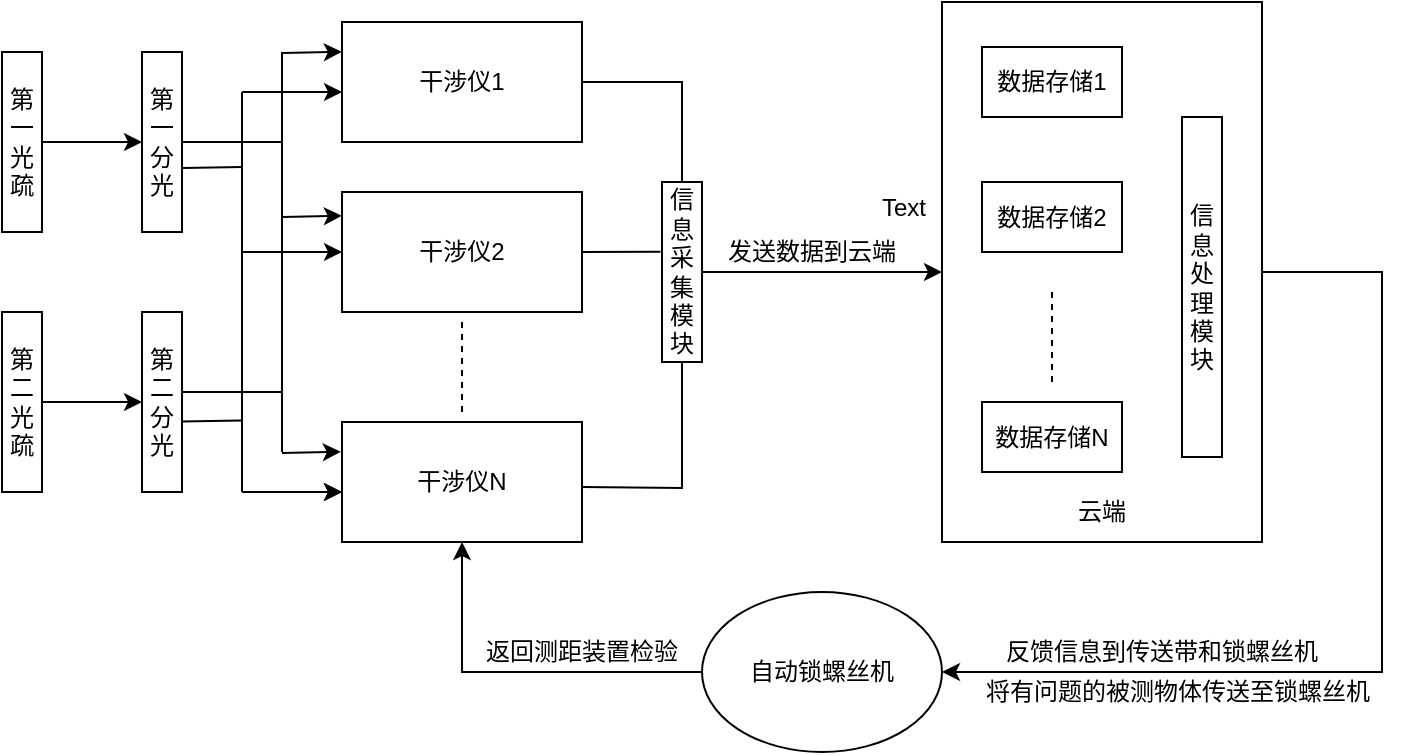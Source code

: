 <mxfile version="12.1.1" type="github" pages="1">
  <diagram id="TRQZRxFE2UUnhZVy3Vv9" name="Page-1">
    <mxGraphModel dx="1798" dy="504" grid="1" gridSize="10" guides="1" tooltips="1" connect="1" arrows="1" fold="1" page="1" pageScale="1" pageWidth="827" pageHeight="1169" math="0" shadow="0">
      <root>
        <mxCell id="0"/>
        <mxCell id="1" parent="0"/>
        <mxCell id="ImjWVZS0eTyNnuTtl9i0-17" value="" style="rounded=0;whiteSpace=wrap;html=1;" parent="1" vertex="1">
          <mxGeometry x="400" y="455" width="160" height="270" as="geometry"/>
        </mxCell>
        <mxCell id="ImjWVZS0eTyNnuTtl9i0-1" value="干涉仪1" style="rounded=0;whiteSpace=wrap;html=1;" parent="1" vertex="1">
          <mxGeometry x="100" y="465" width="120" height="60" as="geometry"/>
        </mxCell>
        <mxCell id="ImjWVZS0eTyNnuTtl9i0-2" value="干涉仪2" style="rounded=0;whiteSpace=wrap;html=1;" parent="1" vertex="1">
          <mxGeometry x="100" y="550" width="120" height="60" as="geometry"/>
        </mxCell>
        <mxCell id="ImjWVZS0eTyNnuTtl9i0-3" value="干涉仪N" style="rounded=0;whiteSpace=wrap;html=1;" parent="1" vertex="1">
          <mxGeometry x="100" y="665" width="120" height="60" as="geometry"/>
        </mxCell>
        <mxCell id="ImjWVZS0eTyNnuTtl9i0-4" value="第一光疏" style="rounded=0;whiteSpace=wrap;html=1;" parent="1" vertex="1">
          <mxGeometry x="-70" y="480" width="20" height="90" as="geometry"/>
        </mxCell>
        <mxCell id="ImjWVZS0eTyNnuTtl9i0-6" value="第一分光" style="rounded=0;whiteSpace=wrap;html=1;" parent="1" vertex="1">
          <mxGeometry y="480" width="20" height="90" as="geometry"/>
        </mxCell>
        <mxCell id="ImjWVZS0eTyNnuTtl9i0-7" value="第二光疏" style="rounded=0;whiteSpace=wrap;html=1;" parent="1" vertex="1">
          <mxGeometry x="-70" y="610" width="20" height="90" as="geometry"/>
        </mxCell>
        <mxCell id="ImjWVZS0eTyNnuTtl9i0-8" value="第二分光" style="rounded=0;whiteSpace=wrap;html=1;" parent="1" vertex="1">
          <mxGeometry y="610" width="20" height="90" as="geometry"/>
        </mxCell>
        <mxCell id="ImjWVZS0eTyNnuTtl9i0-9" value="信息采集模块" style="rounded=0;whiteSpace=wrap;html=1;" parent="1" vertex="1">
          <mxGeometry x="260" y="545" width="20" height="90" as="geometry"/>
        </mxCell>
        <mxCell id="ImjWVZS0eTyNnuTtl9i0-11" value="数据存储1" style="rounded=0;whiteSpace=wrap;html=1;" parent="1" vertex="1">
          <mxGeometry x="420" y="477.5" width="70" height="35" as="geometry"/>
        </mxCell>
        <mxCell id="ImjWVZS0eTyNnuTtl9i0-14" value="信息处理模块" style="rounded=0;whiteSpace=wrap;html=1;" parent="1" vertex="1">
          <mxGeometry x="520" y="512.5" width="20" height="170" as="geometry"/>
        </mxCell>
        <mxCell id="ImjWVZS0eTyNnuTtl9i0-20" value="" style="endArrow=none;dashed=1;html=1;rounded=0;" parent="1" edge="1">
          <mxGeometry width="50" height="50" relative="1" as="geometry">
            <mxPoint x="160" y="660" as="sourcePoint"/>
            <mxPoint x="160" y="615" as="targetPoint"/>
          </mxGeometry>
        </mxCell>
        <mxCell id="ImjWVZS0eTyNnuTtl9i0-24" value="" style="endArrow=classic;html=1;entryX=0;entryY=0.5;entryDx=0;entryDy=0;exitX=1;exitY=0.5;exitDx=0;exitDy=0;rounded=0;" parent="1" source="ImjWVZS0eTyNnuTtl9i0-4" target="ImjWVZS0eTyNnuTtl9i0-6" edge="1">
          <mxGeometry width="50" height="50" relative="1" as="geometry">
            <mxPoint x="-90" y="540" as="sourcePoint"/>
            <mxPoint x="-40" y="490" as="targetPoint"/>
          </mxGeometry>
        </mxCell>
        <mxCell id="ImjWVZS0eTyNnuTtl9i0-25" value="" style="endArrow=classic;html=1;entryX=0;entryY=0.5;entryDx=0;entryDy=0;rounded=0;" parent="1" edge="1">
          <mxGeometry width="50" height="50" relative="1" as="geometry">
            <mxPoint x="-50" y="655" as="sourcePoint"/>
            <mxPoint y="655" as="targetPoint"/>
          </mxGeometry>
        </mxCell>
        <mxCell id="ImjWVZS0eTyNnuTtl9i0-26" value="数据存储2" style="rounded=0;whiteSpace=wrap;html=1;" parent="1" vertex="1">
          <mxGeometry x="420" y="545" width="70" height="35" as="geometry"/>
        </mxCell>
        <mxCell id="ImjWVZS0eTyNnuTtl9i0-27" value="数据存储N" style="rounded=0;whiteSpace=wrap;html=1;" parent="1" vertex="1">
          <mxGeometry x="420" y="655" width="70" height="35" as="geometry"/>
        </mxCell>
        <mxCell id="ImjWVZS0eTyNnuTtl9i0-28" value="" style="endArrow=none;dashed=1;html=1;rounded=0;" parent="1" edge="1">
          <mxGeometry width="50" height="50" relative="1" as="geometry">
            <mxPoint x="455" y="645" as="sourcePoint"/>
            <mxPoint x="455" y="600" as="targetPoint"/>
          </mxGeometry>
        </mxCell>
        <mxCell id="ImjWVZS0eTyNnuTtl9i0-32" value="" style="endArrow=none;html=1;entryX=0.5;entryY=0;entryDx=0;entryDy=0;rounded=0;" parent="1" target="ImjWVZS0eTyNnuTtl9i0-9" edge="1">
          <mxGeometry width="50" height="50" relative="1" as="geometry">
            <mxPoint x="220" y="495" as="sourcePoint"/>
            <mxPoint x="270" y="495" as="targetPoint"/>
            <Array as="points">
              <mxPoint x="270" y="495"/>
            </Array>
          </mxGeometry>
        </mxCell>
        <mxCell id="ImjWVZS0eTyNnuTtl9i0-33" value="" style="endArrow=none;html=1;entryX=0.5;entryY=1;entryDx=0;entryDy=0;rounded=0;" parent="1" target="ImjWVZS0eTyNnuTtl9i0-9" edge="1">
          <mxGeometry width="50" height="50" relative="1" as="geometry">
            <mxPoint x="220" y="697.5" as="sourcePoint"/>
            <mxPoint x="270" y="647.5" as="targetPoint"/>
            <Array as="points">
              <mxPoint x="270" y="698"/>
            </Array>
          </mxGeometry>
        </mxCell>
        <mxCell id="ImjWVZS0eTyNnuTtl9i0-38" value="" style="endArrow=none;html=1;exitX=1;exitY=0.5;exitDx=0;exitDy=0;entryX=-0.038;entryY=0.388;entryDx=0;entryDy=0;entryPerimeter=0;rounded=0;" parent="1" source="ImjWVZS0eTyNnuTtl9i0-2" target="ImjWVZS0eTyNnuTtl9i0-9" edge="1">
          <mxGeometry width="50" height="50" relative="1" as="geometry">
            <mxPoint x="210" y="620" as="sourcePoint"/>
            <mxPoint x="260" y="570" as="targetPoint"/>
          </mxGeometry>
        </mxCell>
        <mxCell id="ImjWVZS0eTyNnuTtl9i0-52" value="" style="endArrow=none;html=1;rounded=0;" parent="1" edge="1">
          <mxGeometry width="50" height="50" relative="1" as="geometry">
            <mxPoint x="70" y="680" as="sourcePoint"/>
            <mxPoint x="70" y="480" as="targetPoint"/>
          </mxGeometry>
        </mxCell>
        <mxCell id="ImjWVZS0eTyNnuTtl9i0-53" value="" style="endArrow=none;html=1;rounded=0;" parent="1" edge="1">
          <mxGeometry width="50" height="50" relative="1" as="geometry">
            <mxPoint x="50" y="700" as="sourcePoint"/>
            <mxPoint x="50" y="500" as="targetPoint"/>
          </mxGeometry>
        </mxCell>
        <mxCell id="ImjWVZS0eTyNnuTtl9i0-56" value="" style="endArrow=classic;html=1;entryX=-0.005;entryY=0.407;entryDx=0;entryDy=0;entryPerimeter=0;" parent="1" edge="1">
          <mxGeometry width="50" height="50" relative="1" as="geometry">
            <mxPoint x="70.5" y="562.5" as="sourcePoint"/>
            <mxPoint x="99.9" y="561.92" as="targetPoint"/>
          </mxGeometry>
        </mxCell>
        <mxCell id="ImjWVZS0eTyNnuTtl9i0-59" value="" style="endArrow=classic;html=1;entryX=-0.005;entryY=0.407;entryDx=0;entryDy=0;entryPerimeter=0;" parent="1" edge="1">
          <mxGeometry width="50" height="50" relative="1" as="geometry">
            <mxPoint x="70.5" y="480.5" as="sourcePoint"/>
            <mxPoint x="99.9" y="479.92" as="targetPoint"/>
          </mxGeometry>
        </mxCell>
        <mxCell id="ImjWVZS0eTyNnuTtl9i0-60" value="" style="endArrow=classic;html=1;entryX=-0.005;entryY=0.407;entryDx=0;entryDy=0;entryPerimeter=0;" parent="1" edge="1">
          <mxGeometry width="50" height="50" relative="1" as="geometry">
            <mxPoint x="70" y="680.5" as="sourcePoint"/>
            <mxPoint x="99.4" y="679.92" as="targetPoint"/>
          </mxGeometry>
        </mxCell>
        <mxCell id="ImjWVZS0eTyNnuTtl9i0-62" value="" style="endArrow=classic;html=1;" parent="1" edge="1">
          <mxGeometry width="50" height="50" relative="1" as="geometry">
            <mxPoint x="50" y="700" as="sourcePoint"/>
            <mxPoint x="100" y="700" as="targetPoint"/>
          </mxGeometry>
        </mxCell>
        <mxCell id="ImjWVZS0eTyNnuTtl9i0-63" value="" style="endArrow=classic;html=1;" parent="1" edge="1">
          <mxGeometry width="50" height="50" relative="1" as="geometry">
            <mxPoint x="50" y="580" as="sourcePoint"/>
            <mxPoint x="100" y="580" as="targetPoint"/>
          </mxGeometry>
        </mxCell>
        <mxCell id="ImjWVZS0eTyNnuTtl9i0-65" value="" style="endArrow=classic;html=1;" parent="1" edge="1">
          <mxGeometry width="50" height="50" relative="1" as="geometry">
            <mxPoint x="50" y="700" as="sourcePoint"/>
            <mxPoint x="100" y="700" as="targetPoint"/>
          </mxGeometry>
        </mxCell>
        <mxCell id="ImjWVZS0eTyNnuTtl9i0-66" value="" style="endArrow=classic;html=1;" parent="1" edge="1">
          <mxGeometry width="50" height="50" relative="1" as="geometry">
            <mxPoint x="50" y="500" as="sourcePoint"/>
            <mxPoint x="100" y="500" as="targetPoint"/>
          </mxGeometry>
        </mxCell>
        <mxCell id="ImjWVZS0eTyNnuTtl9i0-67" value="" style="endArrow=none;html=1;exitX=1;exitY=0.5;exitDx=0;exitDy=0;" parent="1" source="ImjWVZS0eTyNnuTtl9i0-6" edge="1">
          <mxGeometry width="50" height="50" relative="1" as="geometry">
            <mxPoint x="20" y="575" as="sourcePoint"/>
            <mxPoint x="70" y="525" as="targetPoint"/>
          </mxGeometry>
        </mxCell>
        <mxCell id="ImjWVZS0eTyNnuTtl9i0-68" value="" style="endArrow=none;html=1;exitX=1;exitY=0.5;exitDx=0;exitDy=0;" parent="1" edge="1">
          <mxGeometry width="50" height="50" relative="1" as="geometry">
            <mxPoint x="20" y="650" as="sourcePoint"/>
            <mxPoint x="70" y="650" as="targetPoint"/>
          </mxGeometry>
        </mxCell>
        <mxCell id="ImjWVZS0eTyNnuTtl9i0-69" value="" style="endArrow=none;html=1;exitX=1.02;exitY=0.644;exitDx=0;exitDy=0;exitPerimeter=0;" parent="1" source="ImjWVZS0eTyNnuTtl9i0-6" edge="1">
          <mxGeometry width="50" height="50" relative="1" as="geometry">
            <mxPoint y="587.5" as="sourcePoint"/>
            <mxPoint x="50" y="537.5" as="targetPoint"/>
          </mxGeometry>
        </mxCell>
        <mxCell id="ImjWVZS0eTyNnuTtl9i0-70" value="" style="endArrow=none;html=1;exitX=1.02;exitY=0.644;exitDx=0;exitDy=0;exitPerimeter=0;" parent="1" edge="1">
          <mxGeometry width="50" height="50" relative="1" as="geometry">
            <mxPoint x="19.9" y="664.76" as="sourcePoint"/>
            <mxPoint x="49.5" y="664.3" as="targetPoint"/>
          </mxGeometry>
        </mxCell>
        <mxCell id="ImjWVZS0eTyNnuTtl9i0-73" value="" style="endArrow=classic;html=1;entryX=0;entryY=0.5;entryDx=0;entryDy=0;exitX=1;exitY=0.5;exitDx=0;exitDy=0;" parent="1" source="ImjWVZS0eTyNnuTtl9i0-9" target="ImjWVZS0eTyNnuTtl9i0-17" edge="1">
          <mxGeometry width="50" height="50" relative="1" as="geometry">
            <mxPoint x="280" y="595" as="sourcePoint"/>
            <mxPoint x="330" y="545" as="targetPoint"/>
          </mxGeometry>
        </mxCell>
        <mxCell id="ImjWVZS0eTyNnuTtl9i0-75" value="" style="endArrow=classic;html=1;rounded=0;exitX=1;exitY=0.5;exitDx=0;exitDy=0;entryX=1;entryY=0.5;entryDx=0;entryDy=0;" parent="1" source="ImjWVZS0eTyNnuTtl9i0-17" target="ImjWVZS0eTyNnuTtl9i0-77" edge="1">
          <mxGeometry width="50" height="50" relative="1" as="geometry">
            <mxPoint x="750" y="625" as="sourcePoint"/>
            <mxPoint x="380" y="790" as="targetPoint"/>
            <Array as="points">
              <mxPoint x="580" y="590"/>
              <mxPoint x="620" y="590"/>
              <mxPoint x="620" y="790"/>
              <mxPoint x="510" y="790"/>
            </Array>
          </mxGeometry>
        </mxCell>
        <mxCell id="ImjWVZS0eTyNnuTtl9i0-77" value="自动锁螺丝机" style="ellipse;whiteSpace=wrap;html=1;" parent="1" vertex="1">
          <mxGeometry x="280" y="750" width="120" height="80" as="geometry"/>
        </mxCell>
        <mxCell id="ImjWVZS0eTyNnuTtl9i0-80" value="发送数据到云端" style="text;html=1;strokeColor=none;fillColor=none;align=center;verticalAlign=middle;whiteSpace=wrap;rounded=0;" parent="1" vertex="1">
          <mxGeometry x="290" y="571" width="90" height="18" as="geometry"/>
        </mxCell>
        <mxCell id="ImjWVZS0eTyNnuTtl9i0-81" value="云端" style="text;html=1;strokeColor=none;fillColor=none;align=center;verticalAlign=middle;whiteSpace=wrap;rounded=0;" parent="1" vertex="1">
          <mxGeometry x="460" y="700" width="40" height="20" as="geometry"/>
        </mxCell>
        <mxCell id="ImjWVZS0eTyNnuTtl9i0-82" value="反馈信息到传送带和锁螺丝机" style="text;html=1;resizable=0;points=[];autosize=1;align=left;verticalAlign=top;spacingTop=-4;" parent="1" vertex="1">
          <mxGeometry x="430" y="770" width="170" height="20" as="geometry"/>
        </mxCell>
        <mxCell id="ImjWVZS0eTyNnuTtl9i0-83" value="" style="endArrow=classic;html=1;entryX=0.5;entryY=1;entryDx=0;entryDy=0;exitX=0;exitY=0.5;exitDx=0;exitDy=0;rounded=0;" parent="1" source="ImjWVZS0eTyNnuTtl9i0-77" target="ImjWVZS0eTyNnuTtl9i0-3" edge="1">
          <mxGeometry width="50" height="50" relative="1" as="geometry">
            <mxPoint x="-70" y="900" as="sourcePoint"/>
            <mxPoint x="-20" y="850" as="targetPoint"/>
            <Array as="points">
              <mxPoint x="160" y="790"/>
            </Array>
          </mxGeometry>
        </mxCell>
        <mxCell id="ImjWVZS0eTyNnuTtl9i0-84" value="返回测距装置检验" style="text;html=1;resizable=0;points=[];autosize=1;align=left;verticalAlign=top;spacingTop=-4;" parent="1" vertex="1">
          <mxGeometry x="170" y="770" width="110" height="20" as="geometry"/>
        </mxCell>
        <mxCell id="Qz9OkryXR8XuoXt7Twxf-3" value="将有问题的被测物体传送至锁螺丝机" style="text;html=1;resizable=0;points=[];autosize=1;align=left;verticalAlign=top;spacingTop=-4;" vertex="1" parent="1">
          <mxGeometry x="420" y="790" width="210" height="20" as="geometry"/>
        </mxCell>
        <mxCell id="Qz9OkryXR8XuoXt7Twxf-5" value="Text" style="text;html=1;resizable=0;points=[];autosize=1;align=left;verticalAlign=top;spacingTop=-4;" vertex="1" parent="1">
          <mxGeometry x="368" y="548" width="40" height="20" as="geometry"/>
        </mxCell>
      </root>
    </mxGraphModel>
  </diagram>
</mxfile>

